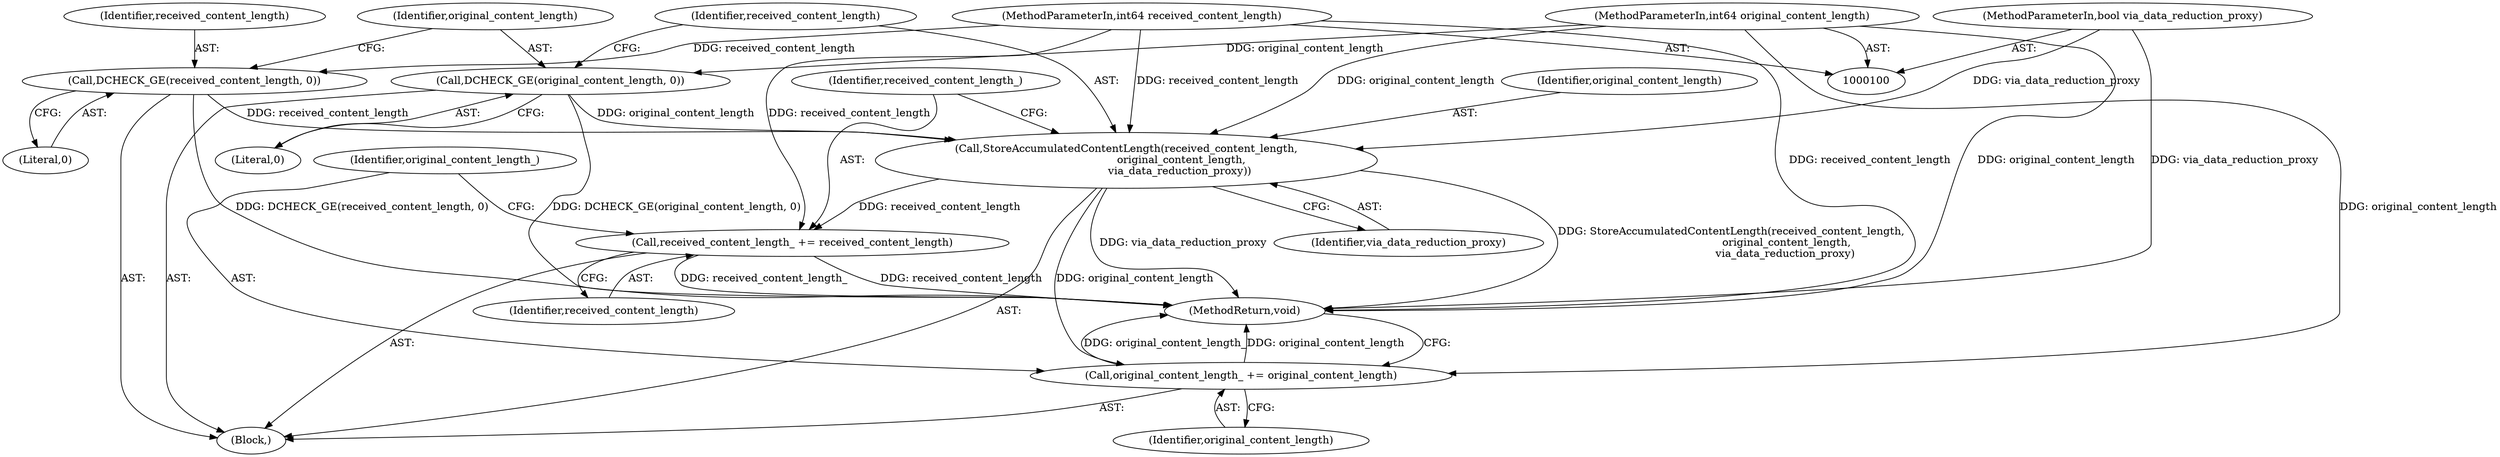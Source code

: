 digraph "1_Chrome_828eab2216a765dea92575c290421c115b8ad028_10@del" {
"1000111" [label="(Call,StoreAccumulatedContentLength(received_content_length,\n                                 original_content_length,\n                                via_data_reduction_proxy))"];
"1000105" [label="(Call,DCHECK_GE(received_content_length, 0))"];
"1000101" [label="(MethodParameterIn,int64 received_content_length)"];
"1000108" [label="(Call,DCHECK_GE(original_content_length, 0))"];
"1000102" [label="(MethodParameterIn,int64 original_content_length)"];
"1000103" [label="(MethodParameterIn,bool via_data_reduction_proxy)"];
"1000115" [label="(Call,received_content_length_ += received_content_length)"];
"1000118" [label="(Call,original_content_length_ += original_content_length)"];
"1000105" [label="(Call,DCHECK_GE(received_content_length, 0))"];
"1000103" [label="(MethodParameterIn,bool via_data_reduction_proxy)"];
"1000104" [label="(Block,)"];
"1000113" [label="(Identifier,original_content_length)"];
"1000111" [label="(Call,StoreAccumulatedContentLength(received_content_length,\n                                 original_content_length,\n                                via_data_reduction_proxy))"];
"1000110" [label="(Literal,0)"];
"1000116" [label="(Identifier,received_content_length_)"];
"1000115" [label="(Call,received_content_length_ += received_content_length)"];
"1000117" [label="(Identifier,received_content_length)"];
"1000107" [label="(Literal,0)"];
"1000106" [label="(Identifier,received_content_length)"];
"1000108" [label="(Call,DCHECK_GE(original_content_length, 0))"];
"1000119" [label="(Identifier,original_content_length_)"];
"1000121" [label="(MethodReturn,void)"];
"1000101" [label="(MethodParameterIn,int64 received_content_length)"];
"1000120" [label="(Identifier,original_content_length)"];
"1000102" [label="(MethodParameterIn,int64 original_content_length)"];
"1000118" [label="(Call,original_content_length_ += original_content_length)"];
"1000114" [label="(Identifier,via_data_reduction_proxy)"];
"1000109" [label="(Identifier,original_content_length)"];
"1000112" [label="(Identifier,received_content_length)"];
"1000111" -> "1000104"  [label="AST: "];
"1000111" -> "1000114"  [label="CFG: "];
"1000112" -> "1000111"  [label="AST: "];
"1000113" -> "1000111"  [label="AST: "];
"1000114" -> "1000111"  [label="AST: "];
"1000116" -> "1000111"  [label="CFG: "];
"1000111" -> "1000121"  [label="DDG: via_data_reduction_proxy"];
"1000111" -> "1000121"  [label="DDG: StoreAccumulatedContentLength(received_content_length,\n                                 original_content_length,\n                                via_data_reduction_proxy)"];
"1000105" -> "1000111"  [label="DDG: received_content_length"];
"1000101" -> "1000111"  [label="DDG: received_content_length"];
"1000108" -> "1000111"  [label="DDG: original_content_length"];
"1000102" -> "1000111"  [label="DDG: original_content_length"];
"1000103" -> "1000111"  [label="DDG: via_data_reduction_proxy"];
"1000111" -> "1000115"  [label="DDG: received_content_length"];
"1000111" -> "1000118"  [label="DDG: original_content_length"];
"1000105" -> "1000104"  [label="AST: "];
"1000105" -> "1000107"  [label="CFG: "];
"1000106" -> "1000105"  [label="AST: "];
"1000107" -> "1000105"  [label="AST: "];
"1000109" -> "1000105"  [label="CFG: "];
"1000105" -> "1000121"  [label="DDG: DCHECK_GE(received_content_length, 0)"];
"1000101" -> "1000105"  [label="DDG: received_content_length"];
"1000101" -> "1000100"  [label="AST: "];
"1000101" -> "1000121"  [label="DDG: received_content_length"];
"1000101" -> "1000115"  [label="DDG: received_content_length"];
"1000108" -> "1000104"  [label="AST: "];
"1000108" -> "1000110"  [label="CFG: "];
"1000109" -> "1000108"  [label="AST: "];
"1000110" -> "1000108"  [label="AST: "];
"1000112" -> "1000108"  [label="CFG: "];
"1000108" -> "1000121"  [label="DDG: DCHECK_GE(original_content_length, 0)"];
"1000102" -> "1000108"  [label="DDG: original_content_length"];
"1000102" -> "1000100"  [label="AST: "];
"1000102" -> "1000121"  [label="DDG: original_content_length"];
"1000102" -> "1000118"  [label="DDG: original_content_length"];
"1000103" -> "1000100"  [label="AST: "];
"1000103" -> "1000121"  [label="DDG: via_data_reduction_proxy"];
"1000115" -> "1000104"  [label="AST: "];
"1000115" -> "1000117"  [label="CFG: "];
"1000116" -> "1000115"  [label="AST: "];
"1000117" -> "1000115"  [label="AST: "];
"1000119" -> "1000115"  [label="CFG: "];
"1000115" -> "1000121"  [label="DDG: received_content_length"];
"1000115" -> "1000121"  [label="DDG: received_content_length_"];
"1000118" -> "1000104"  [label="AST: "];
"1000118" -> "1000120"  [label="CFG: "];
"1000119" -> "1000118"  [label="AST: "];
"1000120" -> "1000118"  [label="AST: "];
"1000121" -> "1000118"  [label="CFG: "];
"1000118" -> "1000121"  [label="DDG: original_content_length_"];
"1000118" -> "1000121"  [label="DDG: original_content_length"];
}
